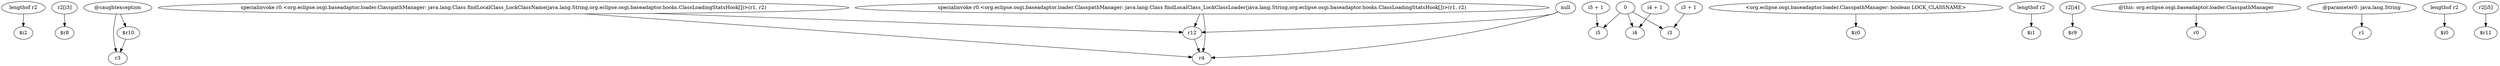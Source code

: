 digraph g {
0[label="lengthof r2"]
1[label="$i2"]
0->1[label=""]
2[label="r2[i3]"]
3[label="$r8"]
2->3[label=""]
4[label="@caughtexception"]
5[label="r3"]
4->5[label=""]
6[label="specialinvoke r0.<org.eclipse.osgi.baseadaptor.loader.ClasspathManager: java.lang.Class findLocalClass_LockClassName(java.lang.String,org.eclipse.osgi.baseadaptor.hooks.ClassLoadingStatsHook[])>(r1, r2)"]
7[label="r12"]
6->7[label=""]
8[label="specialinvoke r0.<org.eclipse.osgi.baseadaptor.loader.ClasspathManager: java.lang.Class findLocalClass_LockClassLoader(java.lang.String,org.eclipse.osgi.baseadaptor.hooks.ClassLoadingStatsHook[])>(r1, r2)"]
8->7[label=""]
9[label="i5 + 1"]
10[label="i5"]
9->10[label=""]
11[label="r4"]
7->11[label=""]
12[label="i4 + 1"]
13[label="i4"]
12->13[label=""]
8->11[label=""]
14[label="null"]
14->7[label=""]
15[label="i3 + 1"]
16[label="i3"]
15->16[label=""]
14->11[label=""]
17[label="$r10"]
4->17[label=""]
18[label="<org.eclipse.osgi.baseadaptor.loader.ClasspathManager: boolean LOCK_CLASSNAME>"]
19[label="$z0"]
18->19[label=""]
20[label="0"]
20->10[label=""]
21[label="lengthof r2"]
22[label="$i1"]
21->22[label=""]
23[label="r2[i4]"]
24[label="$r9"]
23->24[label=""]
25[label="@this: org.eclipse.osgi.baseadaptor.loader.ClasspathManager"]
26[label="r0"]
25->26[label=""]
17->5[label=""]
27[label="@parameter0: java.lang.String"]
28[label="r1"]
27->28[label=""]
29[label="lengthof r2"]
30[label="$i0"]
29->30[label=""]
20->13[label=""]
31[label="r2[i5]"]
32[label="$r11"]
31->32[label=""]
6->11[label=""]
20->16[label=""]
}